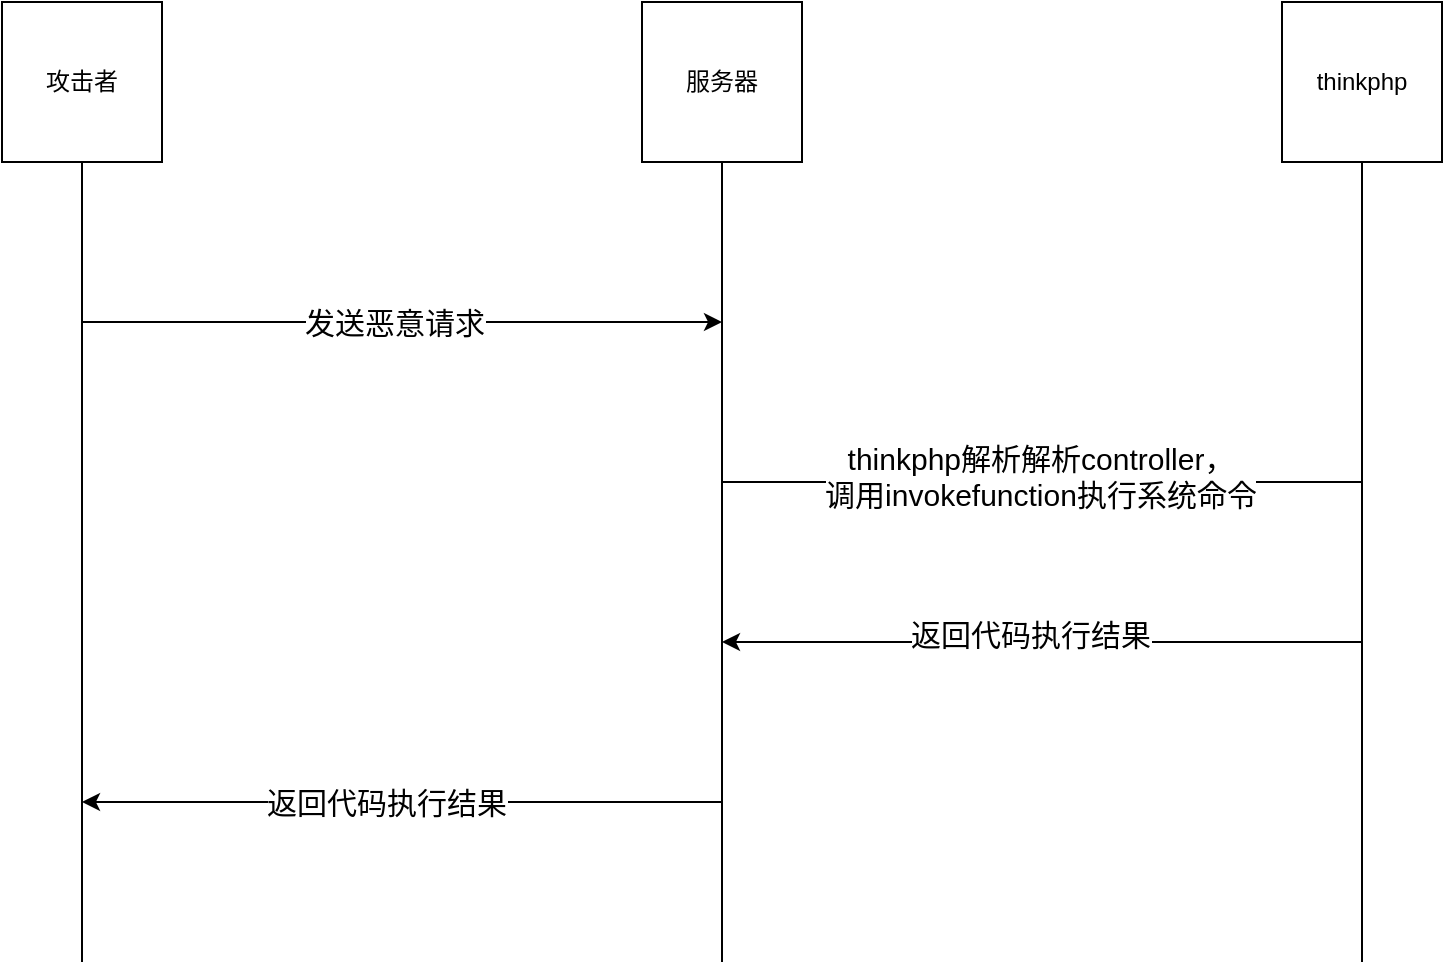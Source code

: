 <mxfile version="21.5.1" type="github">
  <diagram name="Page-1" id="JJq_69p4aXd28ef0l94x">
    <mxGraphModel dx="1562" dy="822" grid="1" gridSize="10" guides="1" tooltips="1" connect="1" arrows="1" fold="1" page="1" pageScale="1" pageWidth="2339" pageHeight="3300" math="0" shadow="0">
      <root>
        <mxCell id="0" />
        <mxCell id="1" parent="0" />
        <mxCell id="zcmW1wmm54PNnzJU0-hZ-1" value="攻击者" style="whiteSpace=wrap;html=1;aspect=fixed;" vertex="1" parent="1">
          <mxGeometry x="360" y="160" width="80" height="80" as="geometry" />
        </mxCell>
        <mxCell id="zcmW1wmm54PNnzJU0-hZ-2" value="服务器" style="whiteSpace=wrap;html=1;aspect=fixed;" vertex="1" parent="1">
          <mxGeometry x="680" y="160" width="80" height="80" as="geometry" />
        </mxCell>
        <mxCell id="zcmW1wmm54PNnzJU0-hZ-3" value="" style="endArrow=none;html=1;rounded=0;entryX=0.5;entryY=1;entryDx=0;entryDy=0;" edge="1" parent="1" target="zcmW1wmm54PNnzJU0-hZ-1">
          <mxGeometry width="50" height="50" relative="1" as="geometry">
            <mxPoint x="400" y="640" as="sourcePoint" />
            <mxPoint x="820" y="400" as="targetPoint" />
          </mxGeometry>
        </mxCell>
        <mxCell id="zcmW1wmm54PNnzJU0-hZ-4" value="" style="endArrow=none;html=1;rounded=0;entryX=0.5;entryY=1;entryDx=0;entryDy=0;" edge="1" parent="1" target="zcmW1wmm54PNnzJU0-hZ-2">
          <mxGeometry width="50" height="50" relative="1" as="geometry">
            <mxPoint x="720" y="640" as="sourcePoint" />
            <mxPoint x="820" y="400" as="targetPoint" />
          </mxGeometry>
        </mxCell>
        <mxCell id="zcmW1wmm54PNnzJU0-hZ-5" value="thinkphp" style="whiteSpace=wrap;html=1;aspect=fixed;" vertex="1" parent="1">
          <mxGeometry x="1000" y="160" width="80" height="80" as="geometry" />
        </mxCell>
        <mxCell id="zcmW1wmm54PNnzJU0-hZ-6" value="" style="endArrow=none;html=1;rounded=0;entryX=0.5;entryY=1;entryDx=0;entryDy=0;" edge="1" parent="1" target="zcmW1wmm54PNnzJU0-hZ-5">
          <mxGeometry width="50" height="50" relative="1" as="geometry">
            <mxPoint x="1040" y="640" as="sourcePoint" />
            <mxPoint x="820" y="400" as="targetPoint" />
          </mxGeometry>
        </mxCell>
        <mxCell id="zcmW1wmm54PNnzJU0-hZ-7" value="" style="endArrow=classic;html=1;rounded=0;" edge="1" parent="1">
          <mxGeometry width="50" height="50" relative="1" as="geometry">
            <mxPoint x="400" y="320" as="sourcePoint" />
            <mxPoint x="720" y="320" as="targetPoint" />
          </mxGeometry>
        </mxCell>
        <mxCell id="zcmW1wmm54PNnzJU0-hZ-8" value="&lt;font style=&quot;font-size: 15px;&quot;&gt;发送恶意请求&lt;/font&gt;" style="edgeLabel;html=1;align=center;verticalAlign=middle;resizable=0;points=[];" vertex="1" connectable="0" parent="zcmW1wmm54PNnzJU0-hZ-7">
          <mxGeometry x="-0.026" relative="1" as="geometry">
            <mxPoint as="offset" />
          </mxGeometry>
        </mxCell>
        <mxCell id="zcmW1wmm54PNnzJU0-hZ-9" value="" style="endArrow=none;html=1;rounded=0;" edge="1" parent="1">
          <mxGeometry width="50" height="50" relative="1" as="geometry">
            <mxPoint x="720" y="400" as="sourcePoint" />
            <mxPoint x="1040" y="400" as="targetPoint" />
          </mxGeometry>
        </mxCell>
        <mxCell id="zcmW1wmm54PNnzJU0-hZ-10" value="&lt;font style=&quot;font-size: 15px;&quot;&gt;thinkphp解析解析controller，&lt;br&gt;调用invokefunction执行系统命令&lt;/font&gt;" style="edgeLabel;html=1;align=center;verticalAlign=middle;resizable=0;points=[];" vertex="1" connectable="0" parent="zcmW1wmm54PNnzJU0-hZ-9">
          <mxGeometry x="-0.007" y="3" relative="1" as="geometry">
            <mxPoint as="offset" />
          </mxGeometry>
        </mxCell>
        <mxCell id="zcmW1wmm54PNnzJU0-hZ-11" value="" style="endArrow=classic;html=1;rounded=0;" edge="1" parent="1">
          <mxGeometry width="50" height="50" relative="1" as="geometry">
            <mxPoint x="1040" y="480" as="sourcePoint" />
            <mxPoint x="720" y="480" as="targetPoint" />
          </mxGeometry>
        </mxCell>
        <mxCell id="zcmW1wmm54PNnzJU0-hZ-12" value="Text" style="edgeLabel;html=1;align=center;verticalAlign=middle;resizable=0;points=[];" vertex="1" connectable="0" parent="zcmW1wmm54PNnzJU0-hZ-11">
          <mxGeometry x="0.033" y="-5" relative="1" as="geometry">
            <mxPoint as="offset" />
          </mxGeometry>
        </mxCell>
        <mxCell id="zcmW1wmm54PNnzJU0-hZ-13" value="&lt;font style=&quot;font-size: 15px;&quot;&gt;返回代码执行结果&lt;/font&gt;" style="edgeLabel;html=1;align=center;verticalAlign=middle;resizable=0;points=[];" vertex="1" connectable="0" parent="zcmW1wmm54PNnzJU0-hZ-11">
          <mxGeometry x="0.039" y="-4" relative="1" as="geometry">
            <mxPoint as="offset" />
          </mxGeometry>
        </mxCell>
        <mxCell id="zcmW1wmm54PNnzJU0-hZ-14" value="" style="endArrow=classic;html=1;rounded=0;" edge="1" parent="1">
          <mxGeometry width="50" height="50" relative="1" as="geometry">
            <mxPoint x="720" y="560" as="sourcePoint" />
            <mxPoint x="400" y="560" as="targetPoint" />
          </mxGeometry>
        </mxCell>
        <mxCell id="zcmW1wmm54PNnzJU0-hZ-15" value="&lt;font style=&quot;font-size: 15px;&quot;&gt;返回代码执行结果&lt;/font&gt;" style="edgeLabel;html=1;align=center;verticalAlign=middle;resizable=0;points=[];" vertex="1" connectable="0" parent="zcmW1wmm54PNnzJU0-hZ-14">
          <mxGeometry x="0.051" relative="1" as="geometry">
            <mxPoint as="offset" />
          </mxGeometry>
        </mxCell>
      </root>
    </mxGraphModel>
  </diagram>
</mxfile>
